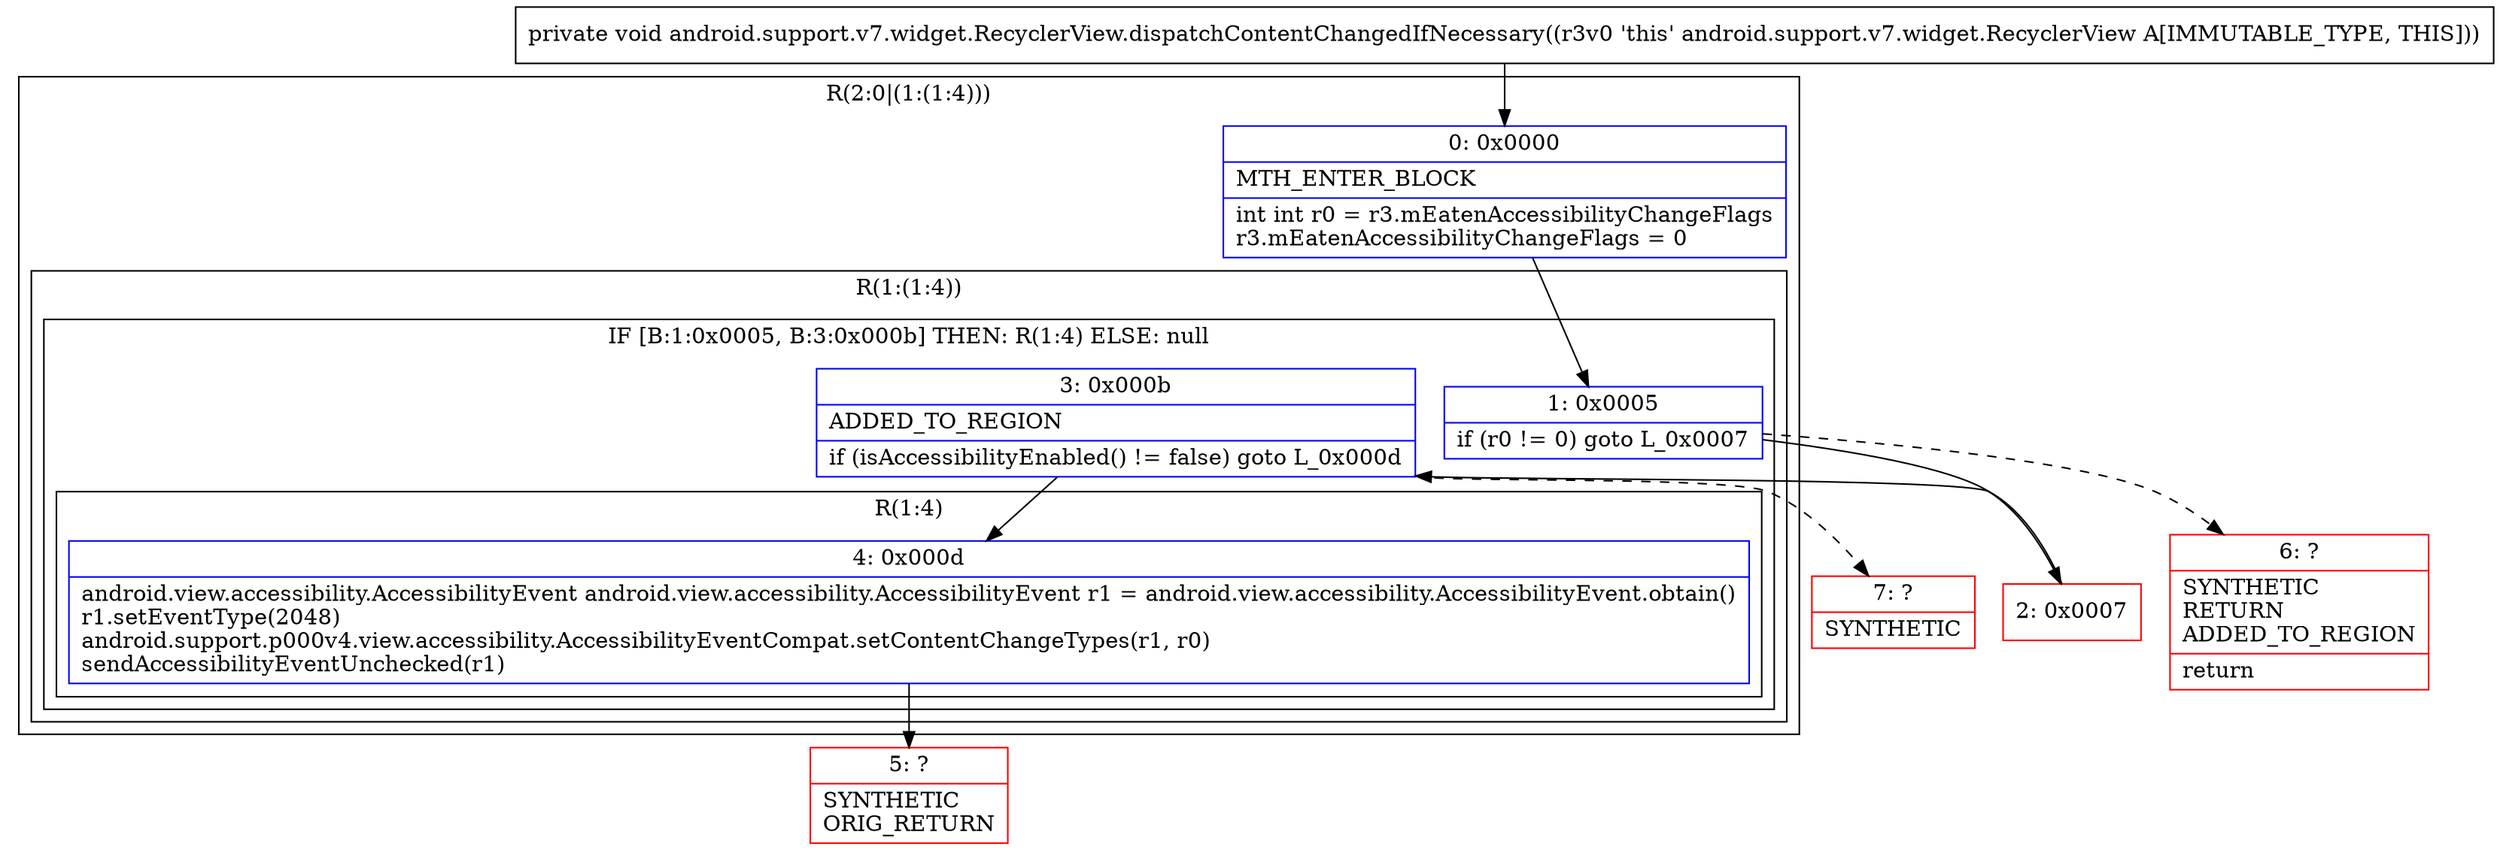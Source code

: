 digraph "CFG forandroid.support.v7.widget.RecyclerView.dispatchContentChangedIfNecessary()V" {
subgraph cluster_Region_37463651 {
label = "R(2:0|(1:(1:4)))";
node [shape=record,color=blue];
Node_0 [shape=record,label="{0\:\ 0x0000|MTH_ENTER_BLOCK\l|int int r0 = r3.mEatenAccessibilityChangeFlags\lr3.mEatenAccessibilityChangeFlags = 0\l}"];
subgraph cluster_Region_1109303664 {
label = "R(1:(1:4))";
node [shape=record,color=blue];
subgraph cluster_IfRegion_1427445609 {
label = "IF [B:1:0x0005, B:3:0x000b] THEN: R(1:4) ELSE: null";
node [shape=record,color=blue];
Node_1 [shape=record,label="{1\:\ 0x0005|if (r0 != 0) goto L_0x0007\l}"];
Node_3 [shape=record,label="{3\:\ 0x000b|ADDED_TO_REGION\l|if (isAccessibilityEnabled() != false) goto L_0x000d\l}"];
subgraph cluster_Region_1444813280 {
label = "R(1:4)";
node [shape=record,color=blue];
Node_4 [shape=record,label="{4\:\ 0x000d|android.view.accessibility.AccessibilityEvent android.view.accessibility.AccessibilityEvent r1 = android.view.accessibility.AccessibilityEvent.obtain()\lr1.setEventType(2048)\landroid.support.p000v4.view.accessibility.AccessibilityEventCompat.setContentChangeTypes(r1, r0)\lsendAccessibilityEventUnchecked(r1)\l}"];
}
}
}
}
Node_2 [shape=record,color=red,label="{2\:\ 0x0007}"];
Node_5 [shape=record,color=red,label="{5\:\ ?|SYNTHETIC\lORIG_RETURN\l}"];
Node_6 [shape=record,color=red,label="{6\:\ ?|SYNTHETIC\lRETURN\lADDED_TO_REGION\l|return\l}"];
Node_7 [shape=record,color=red,label="{7\:\ ?|SYNTHETIC\l}"];
MethodNode[shape=record,label="{private void android.support.v7.widget.RecyclerView.dispatchContentChangedIfNecessary((r3v0 'this' android.support.v7.widget.RecyclerView A[IMMUTABLE_TYPE, THIS])) }"];
MethodNode -> Node_0;
Node_0 -> Node_1;
Node_1 -> Node_2;
Node_1 -> Node_6[style=dashed];
Node_3 -> Node_4;
Node_3 -> Node_7[style=dashed];
Node_4 -> Node_5;
Node_2 -> Node_3;
}

